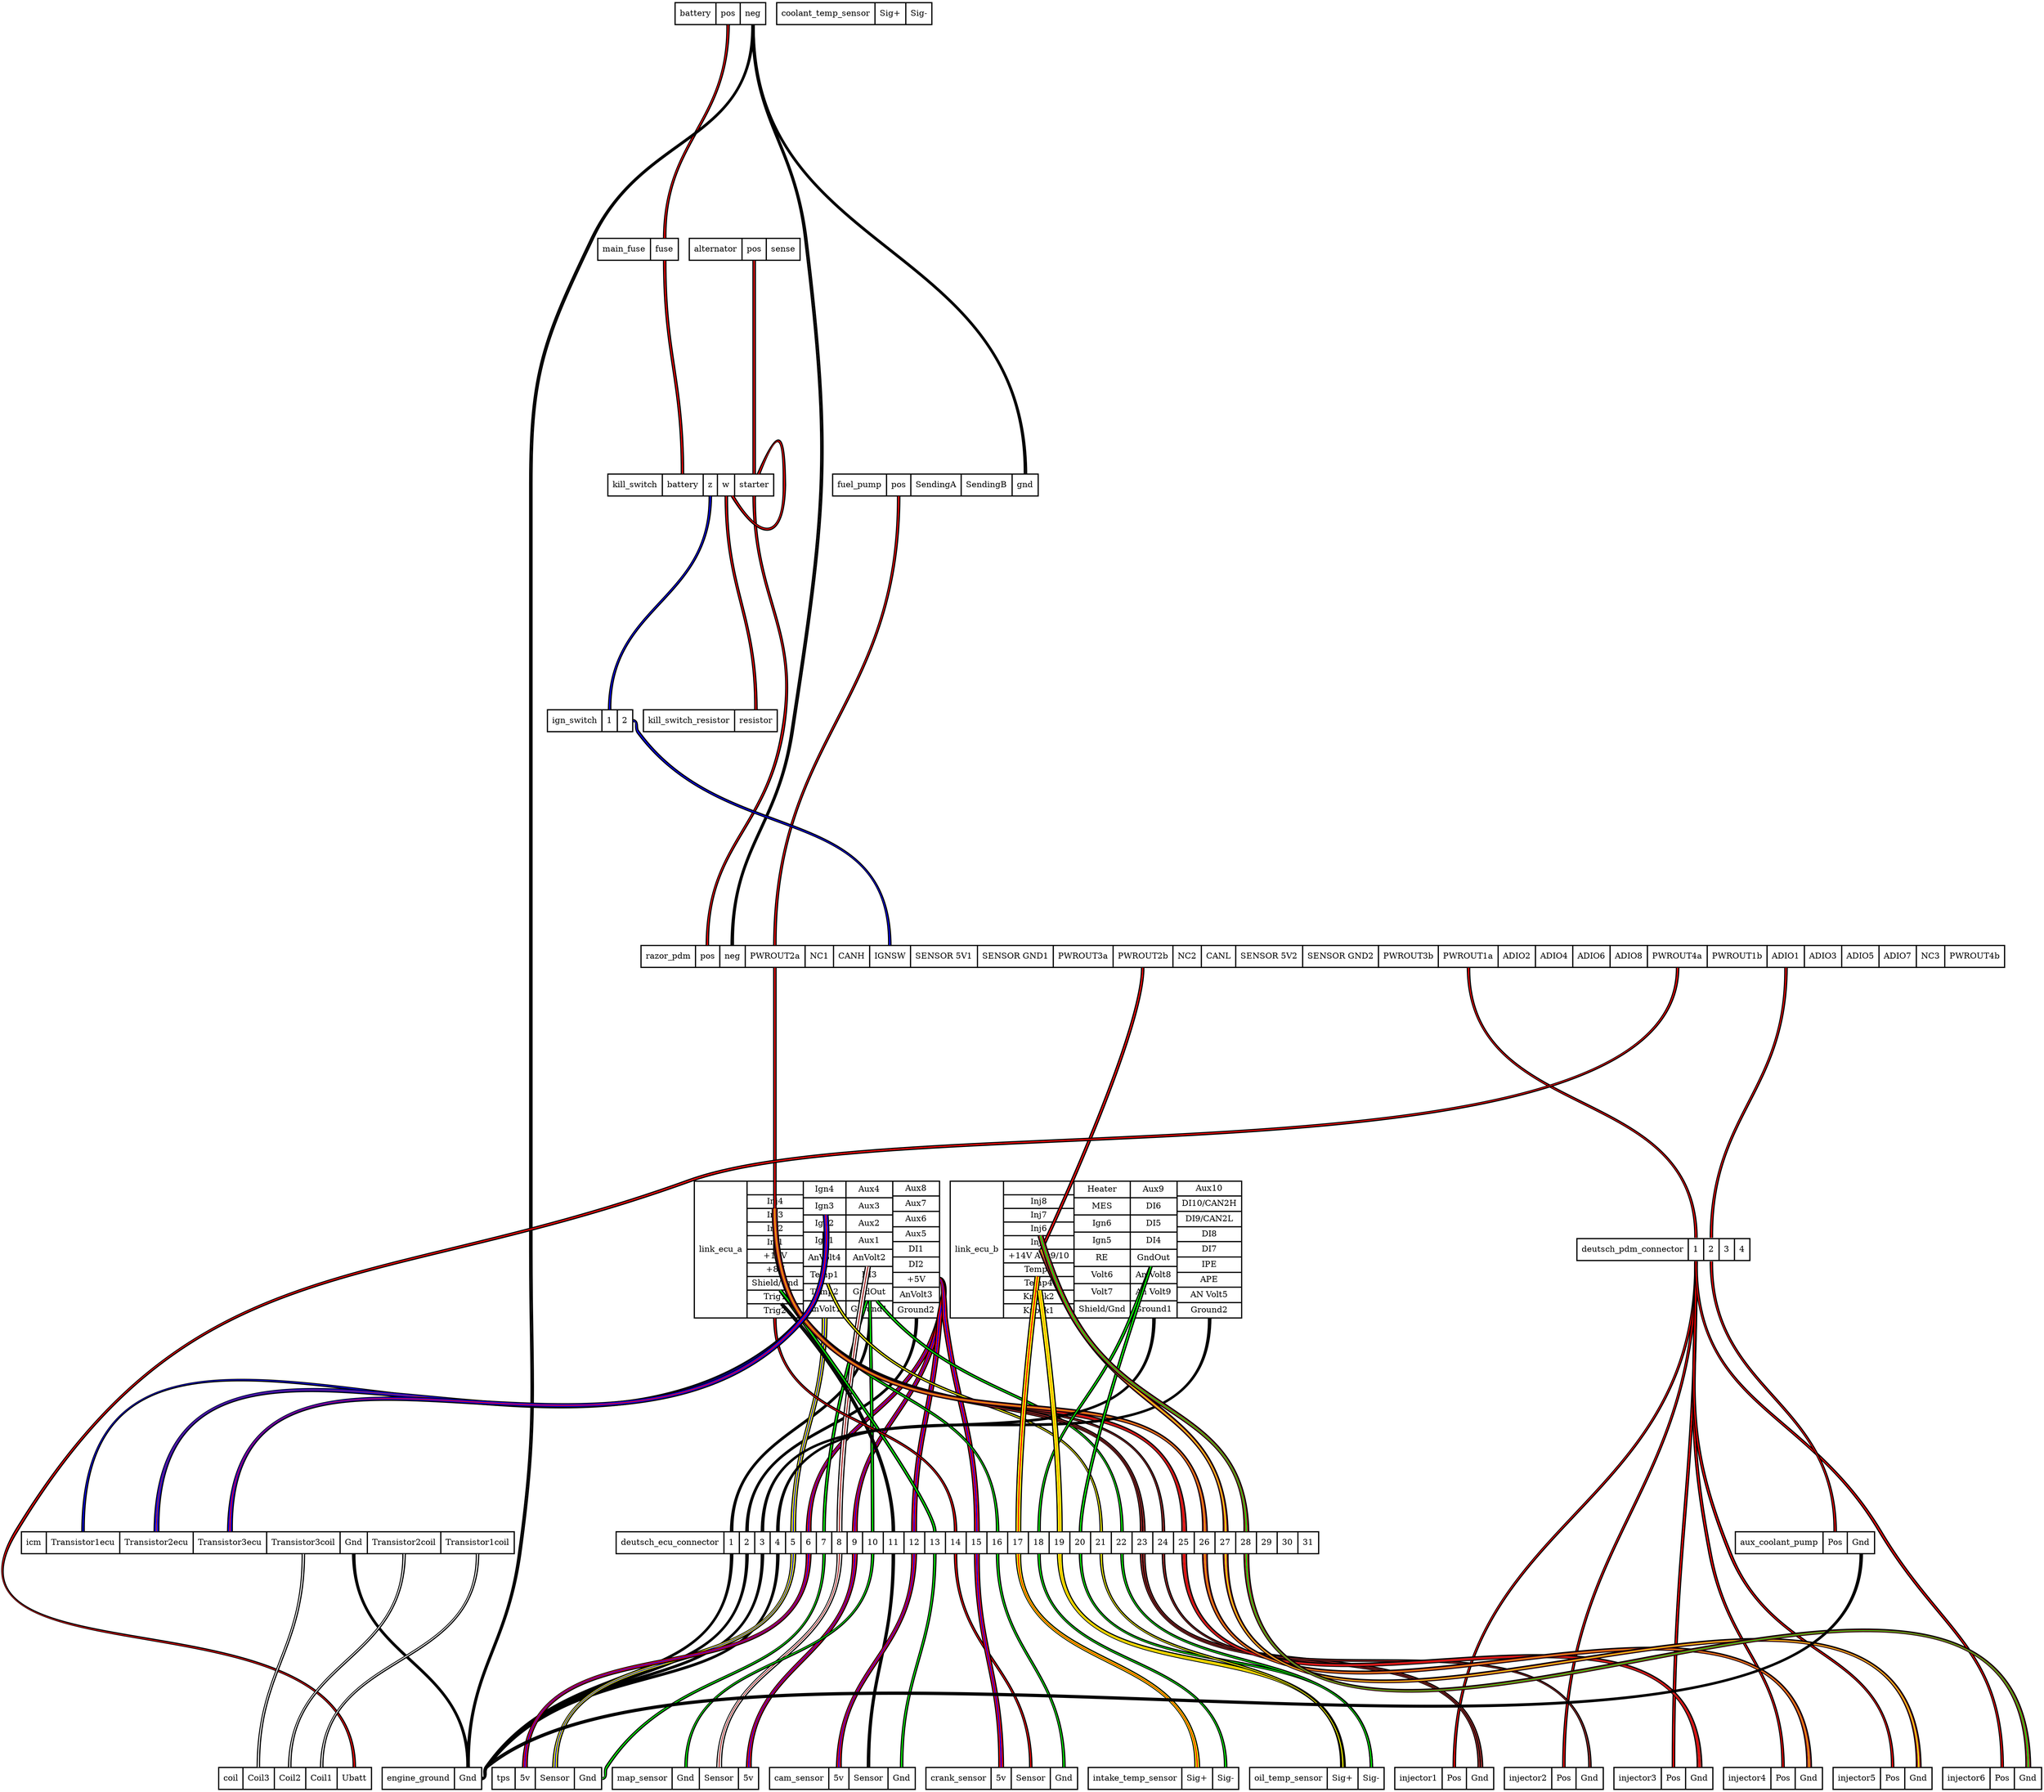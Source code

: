 graph "" {
	graph [bb="0,0,3442.7,3010",
		ranksep=5
	];
	node [label="\N"];
	battery	[height=0.51389,
		label="battery | <pos> pos | <neg> neg ",
		pos="1212.2,2991.5",
		rects="1135.7,2973.5,1204.7,3009.5 1204.7,2973.5,1245.7,3009.5 1245.7,2973.5,1288.7,3009.5",
		shape=record,
		style=bold,
		width=2.125];
	main_fuse	[height=0.51389,
		label="main_fuse | <fuse> fuse ",
		pos="1073.2,2594.5",
		rects="1005.2,2576.5,1094.2,2612.5 1094.2,2576.5,1141.2,2612.5",
		shape=record,
		style=bold,
		width=1.8889];
	battery:pos -- main_fuse:fuse	[color="black:red:black",
		penwidth=2,
		pos="1225.2,2973 1225.2,2806.1 1118.2,2779.9 1118.2,2613"];
	razor_pdm	[height=0.51389,
		label="razor_pdm | <pos> pos | <neg> neg | <PWROUT2a> PWROUT2a | <NC1> NC1 | <CANH> CANH | <IGNSW> IGNSW | <SENSOR 5V1> SENSOR 5V1 | <SENSOR \
GND1> SENSOR GND1 | <PWROUT3a> PWROUT3a | <PWROUT2b> PWROUT2b | <NC2> NC2 | <CANL> CANL | <SENSOR 5V2> SENSOR 5V2 | <SENSOR GND2> \
SENSOR GND2 | <PWROUT3b> PWROUT3b | <PWROUT1a> PWROUT1a | <ADIO2> ADIO2 | <ADIO4> ADIO4 | <ADIO6> ADIO6 | <ADIO8> ADIO8 | <PWROUT4a> \
PWROUT4a | <PWROUT1b> PWROUT1b | <ADIO1> ADIO1 | <ADIO3> ADIO3 | <ADIO5> ADIO5 | <ADIO7> ADIO7 | <NC3> NC3 | <PWROUT4b> PWROUT4b ",
		pos="2229.2,1403.5",
		rects="1078.2,1385.5,1170.2,1421.5 1170.2,1385.5,1211.2,1421.5 1211.2,1385.5,1254.2,1421.5 1254.2,1385.5,1355.2,1421.5 1355.2,1385.5,1403.2,\
1421.5 1403.2,1385.5,1464.2,1421.5 1464.2,1385.5,1533.2,1421.5 1533.2,1385.5,1646.2,1421.5 1646.2,1385.5,1774.2,1421.5 1774.2,1385.5,\
1875.2,1421.5 1875.2,1385.5,1976.2,1421.5 1976.2,1385.5,2024.2,1421.5 2024.2,1385.5,2082.2,1421.5 2082.2,1385.5,2195.2,1421.5 2195.2,\
1385.5,2323.2,1421.5 2323.2,1385.5,2424.2,1421.5 2424.2,1385.5,2525.2,1421.5 2525.2,1385.5,2588.2,1421.5 2588.2,1385.5,2651.2,1421.5 \
2651.2,1385.5,2714.2,1421.5 2714.2,1385.5,2777.2,1421.5 2777.2,1385.5,2878.2,1421.5 2878.2,1385.5,2979.2,1421.5 2979.2,1385.5,3042.2,\
1421.5 3042.2,1385.5,3105.2,1421.5 3105.2,1385.5,3168.2,1421.5 3168.2,1385.5,3231.2,1421.5 3231.2,1385.5,3279.2,1421.5 3279.2,1385.5,\
3380.2,1421.5",
		shape=record,
		style=bold,
		width=31.972];
	battery:neg -- razor_pdm:neg	[color="black:black:black",
		penwidth=2,
		pos="1267.2,2973 1267.2,2808.2 1336.2,2776.6 1356.2,2613 1400.8,2246.2 1388.8,2147.3 1333.2,1782 1308.1,1617.7 1232.2,1588.2 1232.2,1422"];
	fuel_pump	[height=0.51389,
		label="fuel_pump | <pos> pos | <SendingA> SendingA | <SendingB> SendingB | <gnd> gnd ",
		pos="1575.2,2197.5",
		rects="1401.7,2179.5,1492.7,2215.5 1492.7,2179.5,1533.7,2215.5 1533.7,2179.5,1618.7,2215.5 1618.7,2179.5,1704.7,2215.5 1704.7,2179.5,1748.7,\
2215.5",
		shape=record,
		style=bold,
		width=4.8194];
	battery:neg -- fuel_pump:gnd	[color="black:black:black",
		penwidth=2,
		pos="1267.2,2973 1267.2,2579.3 1727.2,2609.7 1727.2,2216"];
	engine_ground	[height=0.51389,
		label="engine_ground | <Gnd> Gnd ",
		pos="725.16,18.5",
		rects="641.16,0.5,763.16,36.5 763.16,0.5,809.16,36.5",
		shape=record,
		style=bold,
		width=2.3333];
	battery:neg -- engine_ground:Gnd	[color="black:black:black",
		penwidth=2,
		pos="1267.2,2973 1267.2,2772.7 1082.5,2793.7 996.16,2613 914.31,2441.6 892.16,2388.4 892.16,2198.5 892.16,2198.5 892.16,2198.5 892.16,\
908.5 892.16,681.01 904.26,622.35 873.16,397 850.66,233.94 786.16,201.61 786.16,37"];
	kill_switch	[height=0.51389,
		label="kill_switch | <battery> battery | <z> z | <w> w | <starter> starter ",
		pos="1162.2,2197.5",
		rects="1022.2,2179.5,1114.2,2215.5 1114.2,2179.5,1183.2,2215.5 1183.2,2179.5,1207.2,2215.5 1207.2,2179.5,1236.2,2215.5 1236.2,2179.5,1302.2,\
2215.5",
		shape=record,
		style=bold,
		width=3.8889];
	main_fuse:fuse -- kill_switch:battery	[color="black:red:black",
		penwidth=2,
		pos="1118.2,2576 1118.2,2415.4 1148.2,2376.6 1148.2,2216"];
	link_ecu_a	[height=3.2083,
		label="link_ecu_a | {  | <Inj4> Inj4  | <Inj3> Inj3  | <Inj2> Inj2  | <Inj1> Inj1  | <+14V> +14V  | <+8V> +8V  | <Shield/Gnd> Shield/Gnd  | <\
Trig1> Trig1  | <Trig2> Trig2 } | {<Ign4> Ign4  | <Ign3> Ign3  | <Ign2> Ign2  | <Ign1> Ign1  | <AnVolt4> AnVolt4  | <Temp1> Temp1  | <\
Temp2> Temp2  | <AnVolt1> AnVolt1 } | {<Aux4> Aux4  | <Aux3> Aux3  | <Aux2> Aux2  | <Aux1> Aux1  | <AnVolt2> AnVolt2  | <DI3> DI3  | <\
GndOut> GndOut  | <Ground1> Ground1 } | {<Aux8> Aux8  | <Aux7> Aux7  | <Aux6> Aux6  | <Aux5> Aux5  | <DI1> DI1  | <DI2> DI2  | <+\
5V> +5V  | <AnVolt3> AnVolt3  | <Ground2> Ground2 } ",
		pos="1375.2,909.5",
		rects="1168.2,794.5,1257.2,1024.5 1257.2,1001.5,1352.2,1024.5 1257.2,978.5,1352.2,1001.5 1257.2,955.5,1352.2,978.5 1257.2,932.5,1352.2,\
955.5 1257.2,909.5,1352.2,932.5 1257.2,886.5,1352.2,909.5 1257.2,863.5,1352.2,886.5 1257.2,840.5,1352.2,863.5 1257.2,817.5,1352.2,\
840.5 1257.2,794.5,1352.2,817.5 1352.2,996.5,1424.2,1024.5 1352.2,967.5,1424.2,996.5 1352.2,938.5,1424.2,967.5 1352.2,909.5,1424.2,\
938.5 1352.2,881.5,1424.2,909.5 1352.2,852.5,1424.2,881.5 1352.2,823.5,1424.2,852.5 1352.2,794.5,1424.2,823.5 1424.2,996.5,1503.2,\
1024.5 1424.2,967.5,1503.2,996.5 1424.2,938.5,1503.2,967.5 1424.2,909.5,1503.2,938.5 1424.2,881.5,1503.2,909.5 1424.2,852.5,1503.2,\
881.5 1424.2,823.5,1503.2,852.5 1424.2,794.5,1503.2,823.5 1503.2,999.5,1582.2,1024.5 1503.2,973.5,1582.2,999.5 1503.2,948.5,1582.2,\
973.5 1503.2,922.5,1582.2,948.5 1503.2,897.5,1582.2,922.5 1503.2,871.5,1582.2,897.5 1503.2,846.5,1582.2,871.5 1503.2,820.5,1582.2,\
846.5 1503.2,794.5,1582.2,820.5",
		shape=record,
		style=bold,
		width=5.75];
	razor_pdm:PWROUT2a -- link_ecu_a:"+14V"	[color="black:red:black",
		penwidth=2,
		pos="1304.2,1385 1304.2,1195.4 1304.2,964.36 1304.2,909.56"];
	link_ecu_b	[height=3.2083,
		label="link_ecu_b | {  | <Inj8> Inj8  | <Inj7> Inj7  | <Inj6> Inj6  | <Inj5> Inj5  | <+14V Aux9/10> +14V Aux9/10  | <Temp3> Temp3  | <Temp4> \
Temp4  | <Knock2> Knock2  | <Knock1> Knock1 } | {<Heater> Heater  | <MES> MES  | <Ign6> Ign6  | <Ign5> Ign5  | <RE> RE  | <Volt6> \
Volt6  | <Volt7> Volt7  | <Shield/Gnd> Shield/Gnd } | {<Aux9> Aux9  | <DI6> DI6  | <DI5> DI5  | <DI4> DI4  | <GndOut> GndOut  | <\
An Volt8> An Volt8  | <An Volt9> An Volt9  | <Ground1> Ground1 } | {<Aux10> Aux10  | <DI10/CAN2H> DI10/CAN2H  | <DI9/CAN2L> DI9/\
CAN2L  | <DI8> DI8  | <DI7> DI7  | <IPE> IPE  | <APE> APE  | <AN Volt5> AN Volt5  | <Ground2> Ground2 } ",
		pos="1846.2,909.5",
		rects="1600.2,794.5,1690.2,1024.5 1690.2,1001.5,1809.2,1024.5 1690.2,978.5,1809.2,1001.5 1690.2,955.5,1809.2,978.5 1690.2,932.5,1809.2,\
955.5 1690.2,909.5,1809.2,932.5 1690.2,886.5,1809.2,909.5 1690.2,863.5,1809.2,886.5 1690.2,840.5,1809.2,863.5 1690.2,817.5,1809.2,\
840.5 1690.2,794.5,1809.2,817.5 1809.2,996.5,1904.2,1024.5 1809.2,967.5,1904.2,996.5 1809.2,938.5,1904.2,967.5 1809.2,909.5,1904.2,\
938.5 1809.2,881.5,1904.2,909.5 1809.2,852.5,1904.2,881.5 1809.2,823.5,1904.2,852.5 1809.2,794.5,1904.2,823.5 1904.2,996.5,1983.2,\
1024.5 1904.2,967.5,1983.2,996.5 1904.2,938.5,1983.2,967.5 1904.2,909.5,1983.2,938.5 1904.2,881.5,1983.2,909.5 1904.2,852.5,1983.2,\
881.5 1904.2,823.5,1983.2,852.5 1904.2,794.5,1983.2,823.5 1983.2,999.5,2092.2,1024.5 1983.2,973.5,2092.2,999.5 1983.2,948.5,2092.2,\
973.5 1983.2,922.5,2092.2,948.5 1983.2,897.5,2092.2,922.5 1983.2,871.5,2092.2,897.5 1983.2,846.5,2092.2,871.5 1983.2,820.5,2092.2,\
846.5 1983.2,794.5,2092.2,820.5",
		shape=record,
		style=bold,
		width=6.8333];
	razor_pdm:PWROUT2b -- link_ecu_b:"+14V Aux9/10"	[color="black:red:black",
		penwidth=2,
		pos="1925.2,1385 1925.2,1282.2 1784.9,974.52 1754.8,909.61"];
	deutsch_pdm_connector	[height=0.51389,
		label="deutsch_pdm_connector | <1> 1 | <2> 2 | <3> 3 | <4> 4 ",
		pos="2804.2,909.5",
		rects="2658.2,891.5,2846.2,927.5 2846.2,891.5,2872.2,927.5 2872.2,891.5,2898.2,927.5 2898.2,891.5,2924.2,927.5 2924.2,891.5,2950.2,927.5",
		shape=record,
		style=bold,
		width=4.0556];
	razor_pdm:PWROUT1a -- deutsch_pdm_connector:1	[color="black:red:black",
		penwidth=2,
		pos="2475.2,1385 2475.2,1119.9 2859.2,1193.6 2859.2,928.5"];
	razor_pdm:ADIO1 -- deutsch_pdm_connector:2	[color="black:red:black",
		penwidth=2,
		pos="3011.2,1385 3011.2,1174.5 2885.2,1139 2885.2,928.5"];
	coil	[height=0.51389,
		label="coil | <Coil3> Coil3 | <Coil2> Coil2 | <Coil1> Coil1 | <Ubatt> Ubatt ",
		pos="494.16,18.5",
		rects="365.16,0.5,406.16,36.5 406.16,0.5,459.16,36.5 459.16,0.5,512.16,36.5 512.16,0.5,565.16,36.5 565.16,0.5,623.16,36.5",
		shape=record,
		style=bold,
		width=3.5833];
	razor_pdm:PWROUT4a -- coil:Ubatt	[color="black:red:black",
		penwidth=2,
		pos="2828.2,1385 2828.2,1005.6 1516.1,1153.7 1159.2,1025 623.78,831.95 318.47,920.52 23.164,434 -137.22,169.78 594.16,346.09 594.16,37"];
	fuel_pump:pos -- razor_pdm:PWROUT2a	[color="black:red:black",
		penwidth=2,
		pos="1513.2,2179 1513.2,1830 1304.2,1771 1304.2,1422"];
	kill_switch:starter -- razor_pdm:pos	[color="black:red:black",
		penwidth=2,
		pos="1269.2,2179 1269.2,2001.3 1347.2,1957.2 1317.2,1782 1288.5,1614.8 1190.2,1591.7 1190.2,1422"];
	kill_switch:starter -- kill_switch:w	[color="black:red:black",
		penwidth=2,
		pos="1276.5,2215.7 1309.7,2296.1 1320.2,2290 1320.2,2197.5 1320.2,2105 1280.6,2098.9 1232.4,2179.3"];
	kill_switch_resistor	[height=0.51389,
		label="kill_switch_resistor | <resistor> resistor ",
		pos="1195.2,1800.5",
		rects="1082.2,1782.5,1236.2,1818.5 1236.2,1782.5,1308.2,1818.5",
		shape=record,
		style=bold,
		width=3.1389];
	kill_switch:w -- kill_switch_resistor:resistor	[color="black:red:black",
		penwidth=2,
		pos="1222.2,2179 1222.2,2017.5 1272.2,1980.5 1272.2,1819"];
	ign_switch	[height=0.51389,
		label="ign_switch | <1> 1 | <2> 2 ",
		pos="992.16,1800.5",
		rects="920.16,1782.5,1012.2,1818.5 1012.2,1782.5,1038.2,1818.5 1038.2,1782.5,1064.2,1818.5",
		shape=record,
		style=bold,
		width=2];
	kill_switch:z -- ign_switch:1	[color="black:blue:black",
		penwidth=2,
		pos="1195.2,2179 1195.2,2002.1 1025.2,1995.9 1025.2,1819"];
	deutsch_ecu_connector	[height=0.51389,
		label="deutsch_ecu_connector | <1> 1 | <2> 2 | <3> 3 | <4> 4 | <5> 5 | <6> 6 | <7> 7 | <8> 8 | <9> 9 | <10> 10 | <11> 11 | <12> 12 | <13> \
13 | <14> 14 | <15> 15 | <16> 16 | <17> 17 | <18> 18 | <19> 19 | <20> 20 | <21> 21 | <22> 22 | <23> 23 | <24> 24 | <25> 25 | <26> \
26 | <27> 27 | <28> 28 | <29> 29 | <30> 30 | <31> 31 ",
		pos="1629.2,415.5",
		rects="1036.2,397.5,1218.2,433.5 1218.2,397.5,1244.2,433.5 1244.2,397.5,1270.2,433.5 1270.2,397.5,1296.2,433.5 1296.2,397.5,1322.2,433.5 \
1322.2,397.5,1348.2,433.5 1348.2,397.5,1374.2,433.5 1374.2,397.5,1400.2,433.5 1400.2,397.5,1426.2,433.5 1426.2,397.5,1452.2,433.5 \
1452.2,397.5,1487.2,433.5 1487.2,397.5,1522.2,433.5 1522.2,397.5,1557.2,433.5 1557.2,397.5,1592.2,433.5 1592.2,397.5,1627.2,433.5 \
1627.2,397.5,1662.2,433.5 1662.2,397.5,1697.2,433.5 1697.2,397.5,1732.2,433.5 1732.2,397.5,1767.2,433.5 1767.2,397.5,1802.2,433.5 \
1802.2,397.5,1837.2,433.5 1837.2,397.5,1872.2,433.5 1872.2,397.5,1907.2,433.5 1907.2,397.5,1942.2,433.5 1942.2,397.5,1977.2,433.5 \
1977.2,397.5,2012.2,433.5 2012.2,397.5,2047.2,433.5 2047.2,397.5,2082.2,433.5 2082.2,397.5,2117.2,433.5 2117.2,397.5,2152.2,433.5 \
2152.2,397.5,2187.2,433.5 2187.2,397.5,2222.2,433.5",
		shape=record,
		style=bold,
		width=16.472];
	link_ecu_a:Ground1 -- deutsch_ecu_connector:1	[color="black:black:black",
		penwidth=2,
		pos="1464.2,794 1464.2,603.41 1231.2,624.59 1231.2,434"];
	link_ecu_a:Ground2 -- deutsch_ecu_connector:2	[color="black:black:black",
		penwidth=2,
		pos="1543.2,794 1543.2,589.65 1257.2,638.35 1257.2,434"];
	link_ecu_a:AnVolt1 -- deutsch_ecu_connector:5	[color="black:yellow:blue:yellow:black",
		penwidth=2,
		pos="1388.2,794 1388.2,632.28 1335.2,595.72 1335.2,434"];
	link_ecu_a:"+5V" -- deutsch_ecu_connector:6	[color="black:red:blue:red:black",
		penwidth=2,
		pos="1583.2,858.5 1597.5,858.5 1586.2,807.76 1582.2,794 1529.7,613.73 1361.2,621.74 1361.2,434"];
	link_ecu_a:GndOut -- deutsch_ecu_connector:7	[color="black:green:black",
		penwidth=2,
		pos="1459.5,823.39 1442.7,771.92 1387.2,589.11 1387.2,434"];
	link_ecu_a:AnVolt2 -- deutsch_ecu_connector:8	[color="black:white:brown:white:black",
		penwidth=2,
		pos="1461.4,881.21 1450.8,824.71 1413.2,611.34 1413.2,434"];
	link_ecu_a:"+5V" -- deutsch_ecu_connector:9	[color="black:red:blue:red:black",
		penwidth=2,
		pos="1583.2,858.5 1597.5,858.5 1585,808.06 1582.2,794 1548.5,625.16 1439.2,606.16 1439.2,434"];
	link_ecu_a:GndOut -- deutsch_ecu_connector:10	[color="black:green:black",
		penwidth=2,
		pos="1464.5,823.21 1465.6,771.09 1469.2,586.37 1469.2,434"];
	link_ecu_a:Trig1 -- deutsch_ecu_connector:11	[color="black:black:black",
		penwidth=2,
		pos="1314.9,817.31 1356.5,772.86 1504.2,602.93 1504.2,434"];
	link_ecu_a:"+5V" -- deutsch_ecu_connector:12	[color="black:red:blue:red:black",
		penwidth=2,
		pos="1583.2,858.5 1597.5,858.5 1583.1,808.3 1582.2,794 1571.3,633.23 1539.2,595.14 1539.2,434"];
	link_ecu_a:"Shield/Gnd" -- deutsch_ecu_connector:13	[color="black:green:black",
		penwidth=2,
		pos="1312.5,840.2 1358.1,778.5 1574.2,483.42 1574.2,434"];
	link_ecu_a:Trig2 -- deutsch_ecu_connector:14	[color="black:red:black",
		penwidth=2,
		pos="1304.2,794 1304.2,584.3 1609.2,643.7 1609.2,434"];
	link_ecu_a:"+5V" -- deutsch_ecu_connector:15	[color="black:red:blue:red:black",
		penwidth=2,
		pos="1583.2,858.5 1590.4,858.5 1590.2,801.15 1591.2,794 1613.1,633.71 1645.2,595.79 1645.2,434"];
	link_ecu_a:"Shield/Gnd" -- deutsch_ecu_connector:16	[color="black:green:black",
		penwidth=2,
		pos="1313.2,840.36 1322.8,828.68 1338.3,809.88 1352.2,794 1494.4,630.88 1680.2,650.45 1680.2,434"];
	link_ecu_a:Temp1 -- deutsch_ecu_connector:21	[color="black:yellow:black",
		penwidth=2,
		pos="1393.1,852.43 1399,837.06 1409.8,812.21 1424.2,794 1578.7,598.04 1855.2,683.59 1855.2,434"];
	link_ecu_a:GndOut -- deutsch_ecu_connector:22	[color="black:green:black",
		penwidth=2,
		pos="1476.1,823.49 1483.7,814.82 1493.8,803.55 1503.2,794 1667.7,626.37 1890.2,668.91 1890.2,434"];
	link_ecu_a:Inj1 -- deutsch_ecu_connector:23	[color="black:brown:black:brown:black",
		penwidth=2,
		pos="1306.1,909.32 1310.4,885 1323,829.72 1352.2,794 1542.4,561.08 1925.2,734.76 1925.2,434"];
	link_ecu_a:Inj2 -- deutsch_ecu_connector:24	[color="black:brown:black",
		penwidth=2,
		pos="1305.1,932.21 1307.9,904.63 1318,836.91 1352.2,794 1547.8,548.33 1960.2,748.04 1960.2,434"];
	link_ecu_a:Inj3 -- deutsch_ecu_connector:25	[color="black:brown:red:brown:black",
		penwidth=2,
		pos="1304.4,955.14 1305.7,924.55 1312.8,844.16 1352.2,794 1554.3,536.3 1995.2,761.52 1995.2,434"];
	link_ecu_a:Inj4 -- deutsch_ecu_connector:26	[color="black:brown:orange:brown:black",
		penwidth=2,
		pos="1303.9,978.45 1303.7,945.34 1307.3,851.65 1352.2,794 1561.6,524.71 2030.2,775.18 2030.2,434"];
	icm	[height=0.51389,
		label="icm | <Transistor1ecu> Transistor1ecu | <Transistor2ecu> Transistor2ecu | <Transistor3ecu> Transistor3ecu | <Transistor3coil> Transistor3coil | <\
Gnd> Gnd | <Transistor2coil> Transistor2coil | <Transistor1coil> Transistor1coil ",
		pos="448.16,415.5",
		rects="32.164,397.5,74.164,433.5 74.164,397.5,198.16,433.5 198.16,397.5,322.16,433.5 322.16,397.5,446.16,433.5 446.16,397.5,570.16,433.5 \
570.16,397.5,616.16,433.5 616.16,397.5,740.16,433.5 740.16,397.5,864.16,433.5",
		shape=record,
		style=bold,
		width=11.556];
	link_ecu_a:Ign1 -- icm:Transistor1ecu	[color="black:blue:black",
		penwidth=2,
		pos="1388.5,909.31 1388.1,882.32 1383.4,825.87 1352.2,794 957.35,391.75 136.16,997.63 136.16,434"];
	link_ecu_a:Ign2 -- icm:Transistor2ecu	[color="black:blue:brown:blue:black",
		penwidth=2,
		pos="1389.3,938.11 1390.8,906.81 1389.6,835.19 1352.2,794 1008.7,415.65 260.16,945.03 260.16,434"];
	link_ecu_a:Ign3 -- icm:Transistor3ecu	[color="black:blue:red:blue:black",
		penwidth=2,
		pos="1389.9,967.48 1392.9,932.61 1395.5,845.27 1352.2,794 1055.9,443.44 384.16,893.01 384.16,434"];
	link_ecu_b:Ground1 -- deutsch_ecu_connector:3	[color="black:black:black",
		penwidth=2,
		pos="1944.2,794 1944.2,459.48 1283.2,768.52 1283.2,434"];
	link_ecu_b:Ground2 -- deutsch_ecu_connector:4	[color="black:black:black",
		penwidth=2,
		pos="2038.2,794 2038.2,432.65 1309.2,795.35 1309.2,434"];
	link_ecu_b:Temp3 -- deutsch_ecu_connector:17	[color="black:yellow:red:yellow:black",
		penwidth=2,
		pos="1747.7,863.29 1741.1,813.28 1715.2,605.43 1715.2,434"];
	link_ecu_b:GndOut -- deutsch_ecu_connector:18	[color="black:green:black",
		penwidth=2,
		pos="1938.7,881.33 1931.1,861.66 1916.9,825.01 1904.2,794 1838,633.03 1750.2,608.02 1750.2,434"];
	link_ecu_b:Temp4 -- deutsch_ecu_connector:19	[color="black:yellow:orange:yellow:black",
		penwidth=2,
		pos="1750.9,840.24 1758,791.75 1785.2,595.87 1785.2,434"];
	link_ecu_b:GndOut -- deutsch_ecu_connector:20	[color="black:green:black",
		penwidth=2,
		pos="1939.3,881.39 1916.4,814.37 1820.2,527.54 1820.2,434"];
	link_ecu_b:Inj5 -- deutsch_ecu_connector:27	[color="black:brown:yellow:brown:black",
		penwidth=2,
		pos="1754.1,909.18 1763.6,885.99 1785.5,834.55 1809.2,794 1908.2,624.51 2065.2,630.33 2065.2,434"];
	link_ecu_b:Inj6 -- deutsch_ecu_connector:28	[color="black:brown:green:brown:black",
		penwidth=2,
		pos="1752.7,932.23 1760.5,905.81 1781,842.07 1809.2,794 1913.1,616.45 2100.2,639.74 2100.2,434"];
	injector1	[height=0.51389,
		label="injector1 | <Pos> Pos | <Gnd> Gnd ",
		pos="2434.2,18.5",
		rects="2350.7,0.5,2430.7,36.5 2430.7,0.5,2471.7,36.5 2471.7,0.5,2517.7,36.5",
		shape=record,
		style=bold,
		width=2.3194];
	deutsch_pdm_connector:1 -- injector1:Pos	[color="black:red:black",
		penwidth=2,
		pos="2859.2,890.5 2859.2,470.05 2451.2,457.45 2451.2,37"];
	injector2	[height=0.51389,
		label="injector2 | <Pos> Pos | <Gnd> Gnd ",
		pos="2619.2,18.5",
		rects="2535.7,0.5,2615.7,36.5 2615.7,0.5,2656.7,36.5 2656.7,0.5,2702.7,36.5",
		shape=record,
		style=bold,
		width=2.3194];
	deutsch_pdm_connector:1 -- injector2:Pos	[color="black:red:black",
		penwidth=2,
		pos="2859.2,890.5 2859.2,498.43 2636.2,429.07 2636.2,37"];
	injector3	[height=0.51389,
		label="injector3 | <Pos> Pos | <Gnd> Gnd ",
		pos="2804.2,18.5",
		rects="2720.7,0.5,2800.7,36.5 2800.7,0.5,2841.7,36.5 2841.7,0.5,2887.7,36.5",
		shape=record,
		style=bold,
		width=2.3194];
	deutsch_pdm_connector:1 -- injector3:Pos	[color="black:red:black",
		penwidth=2,
		pos="2859.2,890.5 2859.2,510.79 2821.2,416.71 2821.2,37"];
	injector4	[height=0.51389,
		label="injector4 | <Pos> Pos | <Gnd> Gnd ",
		pos="2989.2,18.5",
		rects="2905.7,0.5,2985.7,36.5 2985.7,0.5,3026.7,36.5 3026.7,0.5,3072.7,36.5",
		shape=record,
		style=bold,
		width=2.3194];
	deutsch_pdm_connector:1 -- injector4:Pos	[color="black:red:black",
		penwidth=2,
		pos="2859.2,890.5 2859.2,670.91 2841.9,612.69 2883.2,397 2914.9,230.93 3006.2,206.08 3006.2,37"];
	injector5	[height=0.51389,
		label="injector5 | <Pos> Pos | <Gnd> Gnd ",
		pos="3174.2,18.5",
		rects="3090.7,0.5,3170.7,36.5 3170.7,0.5,3211.7,36.5 3211.7,0.5,3257.7,36.5",
		shape=record,
		style=bold,
		width=2.3194];
	deutsch_pdm_connector:1 -- injector5:Pos	[color="black:red:black",
		penwidth=2,
		pos="2859.2,890.5 2859.2,669.66 2834.5,601.78 2917.2,397 2992.5,210.56 3191.2,238.07 3191.2,37"];
	injector6	[height=0.51389,
		label="injector6 | <Pos> Pos | <Gnd> Gnd ",
		pos="3359.2,18.5",
		rects="3275.7,0.5,3355.7,36.5 3355.7,0.5,3396.7,36.5 3396.7,0.5,3442.7,36.5",
		shape=record,
		style=bold,
		width=2.3194];
	deutsch_pdm_connector:1 -- injector6:Pos	[color="black:red:black",
		penwidth=2,
		pos="2859.2,890.5 2859.2,645 3044.3,644.77 3170.2,434 3272.1,263.33 3376.2,235.78 3376.2,37"];
	aux_coolant_pump	[height=0.51389,
		label="aux_coolant_pump | <Pos> Pos | <Gnd> Gnd ",
		pos="3043.2,415.5",
		rects="2925.7,397.5,3073.7,433.5 3073.7,397.5,3114.7,433.5 3114.7,397.5,3160.7,433.5",
		shape=record,
		style=bold,
		width=3.2639];
	deutsch_pdm_connector:2 -- aux_coolant_pump:Pos	[color="black:red:black",
		penwidth=2,
		pos="2885.2,890.5 2885.2,667.36 3094.2,657.14 3094.2,434"];
	ign_switch:2 -- razor_pdm:IGNSW	[color="black:blue:black",
		penwidth=2,
		pos="1065.2,1800.5 1074.1,1800.5 1067.8,1789.2 1073.2,1782 1220.6,1583.2 1498.2,1669.5 1498.2,1422"];
	alternator	[height=0.51389,
		label="alternator | <pos> pos | <sense> sense ",
		pos="1253.2,2594.5",
		rects="1159.7,2576.5,1248.7,2612.5 1248.7,2576.5,1289.7,2612.5 1289.7,2576.5,1346.7,2612.5",
		shape=record,
		style=bold,
		width=2.5972];
	alternator:pos -- kill_switch:starter	[color="black:red:black",
		penwidth=2,
		pos="1269.2,2576 1269.2,2416 1269.2,2376 1269.2,2216"];
	deutsch_ecu_connector:1 -- engine_ground:Gnd	[color="black:black:black",
		penwidth=2,
		pos="1231.2,397 1231.2,153.16 956.53,237.08 817.16,37 812.14,29.786 818.95,18.5 810.16,18.5"];
	deutsch_ecu_connector:2 -- engine_ground:Gnd	[color="black:black:black",
		penwidth=2,
		pos="1257.2,397 1257.2,144.33 964.67,242.14 817.16,37 812.03,29.862 818.95,18.5 810.16,18.5"];
	deutsch_ecu_connector:3 -- engine_ground:Gnd	[color="black:black:black",
		penwidth=2,
		pos="1283.2,397 1283.2,135.28 972.91,247.33 817.16,37 811.93,29.935 818.95,18.5 810.16,18.5"];
	deutsch_ecu_connector:4 -- engine_ground:Gnd	[color="black:black:black",
		penwidth=2,
		pos="1309.2,397 1309.2,126.05 981.23,252.63 817.16,37 811.84,30.004 818.95,18.5 810.16,18.5"];
	deutsch_ecu_connector:23 -- injector1:Gnd	[color="black:brown:black:brown:black",
		penwidth=2,
		pos="1925.2,397 1925.2,97.371 2495.2,336.63 2495.2,37"];
	deutsch_ecu_connector:24 -- injector2:Gnd	[color="black:brown:black",
		penwidth=2,
		pos="1960.2,397 1960.2,39.229 2680.2,394.77 2680.2,37"];
	deutsch_ecu_connector:25 -- injector3:Gnd	[color="black:brown:red:brown:black",
		penwidth=2,
		pos="1995.2,397 1995.2,-21.463 2865.2,455.46 2865.2,37"];
	deutsch_ecu_connector:26 -- injector4:Gnd	[color="black:brown:orange:brown:black",
		penwidth=2,
		pos="2030.2,397 2030.2,-83.74 3050.2,517.74 3050.2,37"];
	deutsch_ecu_connector:27 -- injector5:Gnd	[color="black:brown:yellow:brown:black",
		penwidth=2,
		pos="2065.2,397 2065.2,-147.06 3235.2,581.06 3235.2,37"];
	deutsch_ecu_connector:28 -- injector6:Gnd	[color="black:brown:green:brown:black",
		penwidth=2,
		pos="2100.2,397 2100.2,-211.09 3420.2,645.09 3420.2,37"];
	tps	[height=0.51389,
		label="tps | <5v> 5v | <Sensor> Sensor | <Gnd> Gnd ",
		pos="919.16,18.5",
		rects="826.66,0.5,865.66,36.5 865.66,0.5,899.66,36.5 899.66,0.5,965.66,36.5 965.66,0.5,1011.7,36.5",
		shape=record,
		style=bold,
		width=2.5694];
	deutsch_ecu_connector:5 -- tps:Sensor	[color="black:yellow:blue:yellow:black",
		penwidth=2,
		pos="1335.2,397 1335.2,157.16 933.16,276.84 933.16,37"];
	deutsch_ecu_connector:6 -- tps:"5v"	[color="black:red:blue:red:black",
		penwidth=2,
		pos="1361.2,397 1361.2,130.69 882.16,303.31 882.16,37"];
	deutsch_ecu_connector:7 -- tps:Gnd	[color="black:green:black",
		penwidth=2,
		pos="1387.2,397 1387.2,168.52 1145.1,228.32 1020.2,37 1015.4,29.639 1022,18.5 1013.2,18.5"];
	map_sensor	[height=0.51389,
		label="map_sensor | <Gnd> Gnd | <Sensor> Sensor | <5v> 5v ",
		pos="1153.2,18.5",
		rects="1029.7,0.5,1130.7,36.5 1130.7,0.5,1176.7,36.5 1176.7,0.5,1242.7,36.5 1242.7,0.5,1276.7,36.5",
		shape=record,
		style=bold,
		width=3.4306];
	deutsch_ecu_connector:8 -- map_sensor:Sensor	[color="black:white:brown:white:black",
		penwidth=2,
		pos="1413.2,397 1413.2,213.32 1210.2,220.68 1210.2,37"];
	deutsch_ecu_connector:9 -- map_sensor:"5v"	[color="black:red:blue:red:black",
		penwidth=2,
		pos="1439.2,397 1439.2,218.31 1260.2,215.69 1260.2,37"];
	deutsch_ecu_connector:10 -- map_sensor:Gnd	[color="black:green:black",
		penwidth=2,
		pos="1469.2,397 1469.2,184.4 1154.2,249.6 1154.2,37"];
	cam_sensor	[height=0.51389,
		label="cam_sensor | <5v> 5v | <Sensor> Sensor | <Gnd> Gnd ",
		pos="1418.2,18.5",
		rects="1295.2,0.5,1395.2,36.5 1395.2,0.5,1429.2,36.5 1429.2,0.5,1495.2,36.5 1495.2,0.5,1541.2,36.5",
		shape=record,
		style=bold,
		width=3.4167];
	deutsch_ecu_connector:11 -- cam_sensor:Sensor	[color="black:black:black",
		penwidth=2,
		pos="1504.2,397 1504.2,235.91 1462.2,198.09 1462.2,37"];
	deutsch_ecu_connector:12 -- cam_sensor:"5v"	[color="black:red:blue:red:black",
		penwidth=2,
		pos="1539.2,397 1539.2,227.34 1412.2,206.66 1412.2,37"];
	deutsch_ecu_connector:13 -- cam_sensor:Gnd	[color="black:green:black",
		penwidth=2,
		pos="1574.2,397 1574.2,235.08 1518.2,198.92 1518.2,37"];
	crank_sensor	[height=0.51389,
		label="crank_sensor | <5v> 5v | <Sensor> Sensor | <Gnd> Gnd ",
		pos="1687.2,18.5",
		rects="1559.2,0.5,1669.2,36.5 1669.2,0.5,1703.2,36.5 1703.2,0.5,1769.2,36.5 1769.2,0.5,1815.2,36.5",
		shape=record,
		style=bold,
		width=3.5556];
	deutsch_ecu_connector:14 -- crank_sensor:Sensor	[color="black:red:black",
		penwidth=2,
		pos="1609.2,397 1609.2,227.34 1736.2,206.66 1736.2,37"];
	deutsch_ecu_connector:15 -- crank_sensor:"5v"	[color="black:red:blue:red:black",
		penwidth=2,
		pos="1645.2,397 1645.2,235.97 1686.2,198.03 1686.2,37"];
	deutsch_ecu_connector:16 -- crank_sensor:Gnd	[color="black:green:black",
		penwidth=2,
		pos="1680.2,397 1680.2,229.44 1792.2,204.56 1792.2,37"];
	intake_temp_sensor	[height=0.51389,
		label="intake_temp_sensor | <Sig+> Sig+ | <Sig-> Sig- ",
		pos="1960.2,18.5",
		rects="1833.2,0.5,1991.2,36.5 1991.2,0.5,2043.2,36.5 2043.2,0.5,2087.2,36.5",
		shape=record,
		style=bold,
		width=3.5278];
	deutsch_ecu_connector:17 -- intake_temp_sensor:"Sig+"	[color="black:yellow:red:yellow:black",
		penwidth=2,
		pos="1715.2,397 1715.2,188.16 2017.2,245.84 2017.2,37"];
	deutsch_ecu_connector:18 -- intake_temp_sensor:"Sig-"	[color="black:green:black",
		penwidth=2,
		pos="1750.2,397 1750.2,184.4 2065.2,249.6 2065.2,37"];
	oil_temp_sensor	[height=0.51389,
		label="oil_temp_sensor | <Sig+> Sig+ | <Sig-> Sig- ",
		pos="2219.2,18.5",
		rects="2105.7,0.5,2236.7,36.5 2236.7,0.5,2288.7,36.5 2288.7,0.5,2332.7,36.5",
		shape=record,
		style=bold,
		width=3.1528];
	deutsch_ecu_connector:19 -- oil_temp_sensor:"Sig+"	[color="black:yellow:orange:yellow:black",
		penwidth=2,
		pos="1785.2,397 1785.2,131.04 2263.2,302.96 2263.2,37"];
	deutsch_ecu_connector:20 -- oil_temp_sensor:"Sig-"	[color="black:green:black",
		penwidth=2,
		pos="1820.2,397 1820.2,126.41 2311.2,307.59 2311.2,37"];
	deutsch_ecu_connector:21 -- oil_temp_sensor:"Sig+"	[color="black:yellow:black",
		penwidth=2,
		pos="1855.2,397 1855.2,155.17 2263.2,278.83 2263.2,37"];
	deutsch_ecu_connector:22 -- oil_temp_sensor:"Sig-"	[color="black:green:black",
		penwidth=2,
		pos="1890.2,397 1890.2,150.81 2311.2,283.19 2311.2,37"];
	icm:Gnd -- engine_ground:Gnd	[color="black:black:black",
		penwidth=2,
		pos="593.16,397 593.16,215.46 786.16,218.54 786.16,37"];
	icm:Transistor1coil -- coil:Coil1	[color="black:white:black",
		penwidth=2,
		pos="802.16,397 802.16,198.85 539.16,235.15 539.16,37"];
	icm:Transistor2coil -- coil:Coil2	[color="black:white:black",
		penwidth=2,
		pos="678.16,397 678.16,215.46 485.16,218.54 485.16,37"];
	icm:Transistor3coil -- coil:Coil3	[color="black:white:black",
		penwidth=2,
		pos="508.16,397 508.16,233.47 432.16,200.53 432.16,37"];
	aux_coolant_pump:Gnd -- engine_ground:Gnd	[color="black:black:black",
		penwidth=2,
		pos="3138.2,397 3138.2,-124.95 1222.5,365.79 817.16,37 810.34,31.462 818.95,18.5 810.16,18.5"];
	coolant_temp_sensor	[height=0.51389,
		label="coolant_temp_sensor | <Sig+> Sig+ | <Sig-> Sig- ",
		pos="1438.2,2991.5",
		rects="1307.2,2973.5,1473.2,3009.5 1473.2,2973.5,1525.2,3009.5 1525.2,2973.5,1569.2,3009.5",
		shape=record,
		style=bold,
		width=3.6389];
}
